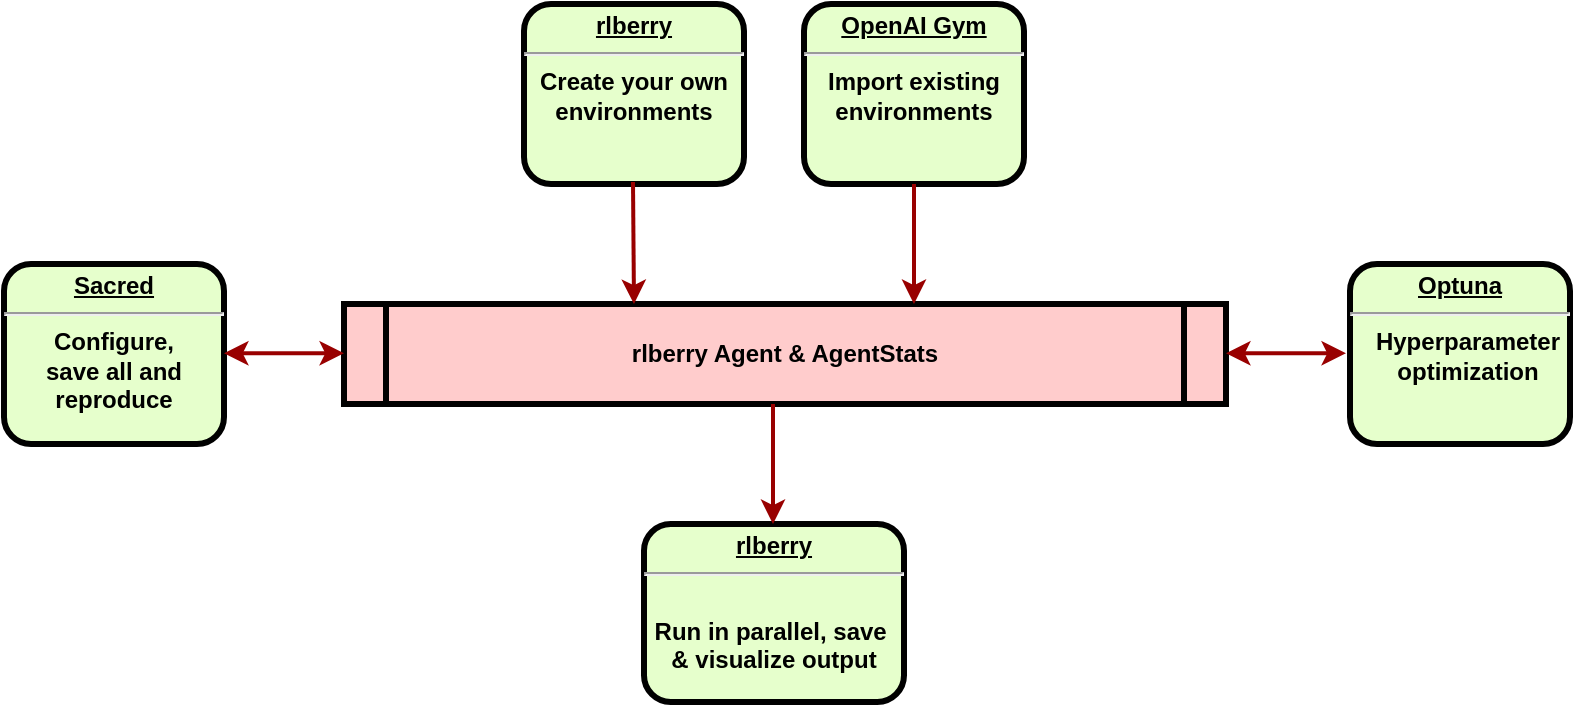 <mxfile version="13.10.4" type="device"><diagram id="0ceyn_Q_3rzeqRwF3gZ5" name="Page-1"><mxGraphModel dx="1613" dy="500" grid="1" gridSize="10" guides="1" tooltips="1" connect="1" arrows="1" fold="1" page="1" pageScale="1" pageWidth="827" pageHeight="1169" math="0" shadow="0"><root><mxCell id="0"/><mxCell id="1" parent="0"/><mxCell id="1hOyouwdj-9AVOeonx9q-1" value="&lt;p style=&quot;margin: 0px ; margin-top: 4px ; text-align: center ; text-decoration: underline&quot;&gt;&lt;strong&gt;rlberry&lt;br&gt;&lt;/strong&gt;&lt;/p&gt;&lt;hr&gt;&lt;div&gt;Create your own&lt;/div&gt;&lt;div&gt;environments&lt;br&gt;&lt;/div&gt;" style="verticalAlign=middle;align=center;overflow=fill;fontSize=12;fontFamily=Helvetica;html=1;rounded=1;fontStyle=1;strokeWidth=3;fillColor=#E6FFCC" parent="1" vertex="1"><mxGeometry x="250" y="241" width="110" height="90" as="geometry"/></mxCell><mxCell id="1hOyouwdj-9AVOeonx9q-2" value="rlberry Agent &amp; AgentStats" style="shape=process;whiteSpace=wrap;align=center;verticalAlign=middle;size=0.048;fontStyle=1;strokeWidth=3;fillColor=#FFCCCC" parent="1" vertex="1"><mxGeometry x="160" y="391" width="441" height="50" as="geometry"/></mxCell><mxCell id="1hOyouwdj-9AVOeonx9q-3" value="&lt;p style=&quot;margin: 0px ; margin-top: 4px ; text-align: center ; text-decoration: underline&quot;&gt;&lt;strong&gt;OpenAI Gym&lt;br&gt;&lt;/strong&gt;&lt;/p&gt;&lt;hr&gt;&lt;div&gt;Import existing&lt;/div&gt;&lt;div&gt;environments&lt;br&gt;&lt;/div&gt;" style="verticalAlign=middle;align=center;overflow=fill;fontSize=12;fontFamily=Helvetica;html=1;rounded=1;fontStyle=1;strokeWidth=3;fillColor=#E6FFCC" parent="1" vertex="1"><mxGeometry x="390" y="241" width="110" height="90" as="geometry"/></mxCell><mxCell id="1hOyouwdj-9AVOeonx9q-4" value="&lt;p style=&quot;margin: 0px ; margin-top: 4px ; text-align: center ; text-decoration: underline&quot;&gt;&lt;strong&gt;Optuna&lt;br&gt;&lt;/strong&gt;&lt;/p&gt;&lt;hr&gt;&lt;p style=&quot;margin: 0px ; margin-left: 8px&quot;&gt;Hyperparameter&lt;/p&gt;&lt;p style=&quot;margin: 0px ; margin-left: 8px&quot;&gt;optimization&lt;br&gt;&lt;/p&gt;&lt;p style=&quot;margin: 0px ; margin-left: 8px&quot;&gt;&lt;br&gt;&lt;/p&gt;" style="verticalAlign=middle;align=center;overflow=fill;fontSize=12;fontFamily=Helvetica;html=1;rounded=1;fontStyle=1;strokeWidth=3;fillColor=#E6FFCC" parent="1" vertex="1"><mxGeometry x="663" y="371" width="110" height="90" as="geometry"/></mxCell><mxCell id="1hOyouwdj-9AVOeonx9q-5" value="&lt;p style=&quot;margin: 0px ; margin-top: 4px ; text-align: center ; text-decoration: underline&quot;&gt;&lt;strong&gt;rlberry&lt;br&gt;&lt;/strong&gt;&lt;/p&gt;&lt;hr&gt;&lt;div&gt;&lt;br&gt;&lt;/div&gt;&lt;div&gt;Run in parallel, save&amp;nbsp;&lt;/div&gt;&lt;div&gt;&amp;amp; visualize output&lt;/div&gt;" style="verticalAlign=middle;align=center;overflow=fill;fontSize=12;fontFamily=Helvetica;html=1;rounded=1;fontStyle=1;strokeWidth=3;fillColor=#E6FFCC" parent="1" vertex="1"><mxGeometry x="310" y="501" width="130" height="89" as="geometry"/></mxCell><mxCell id="1hOyouwdj-9AVOeonx9q-6" value="&lt;p style=&quot;margin: 0px ; margin-top: 4px ; text-align: center ; text-decoration: underline&quot;&gt;&lt;strong&gt;Sacred&lt;br&gt;&lt;/strong&gt;&lt;/p&gt;&lt;hr&gt;&lt;div&gt;Configure,&lt;/div&gt;&lt;div&gt;save all and&lt;/div&gt;&lt;div&gt;reproduce&lt;br&gt;&lt;/div&gt;" style="verticalAlign=middle;align=center;overflow=fill;fontSize=12;fontFamily=Helvetica;html=1;rounded=1;fontStyle=1;strokeWidth=3;fillColor=#E6FFCC" parent="1" vertex="1"><mxGeometry x="-10.0" y="371" width="110" height="90" as="geometry"/></mxCell><mxCell id="1hOyouwdj-9AVOeonx9q-7" value="" style="edgeStyle=elbowEdgeStyle;elbow=horizontal;strokeColor=#990000;strokeWidth=2" parent="1" source="1hOyouwdj-9AVOeonx9q-3" target="1hOyouwdj-9AVOeonx9q-2" edge="1"><mxGeometry width="100" height="100" relative="1" as="geometry"><mxPoint x="350" y="370" as="sourcePoint"/><mxPoint x="450" y="270" as="targetPoint"/><Array as="points"><mxPoint x="460" y="320"/></Array></mxGeometry></mxCell><mxCell id="1hOyouwdj-9AVOeonx9q-8" value="" style="edgeStyle=elbowEdgeStyle;elbow=horizontal;strokeColor=#990000;strokeWidth=2" parent="1" edge="1"><mxGeometry width="100" height="100" relative="1" as="geometry"><mxPoint x="374.5" y="441" as="sourcePoint"/><mxPoint x="374.5" y="501" as="targetPoint"/><Array as="points"><mxPoint x="374.5" y="470"/><mxPoint x="404.5" y="470"/></Array></mxGeometry></mxCell><mxCell id="1hOyouwdj-9AVOeonx9q-9" value="" style="edgeStyle=elbowEdgeStyle;elbow=horizontal;strokeColor=#990000;strokeWidth=2;" parent="1" edge="1"><mxGeometry width="100" height="100" relative="1" as="geometry"><mxPoint x="304.5" y="330" as="sourcePoint"/><mxPoint x="305" y="391" as="targetPoint"/><Array as="points"/></mxGeometry></mxCell><mxCell id="1hOyouwdj-9AVOeonx9q-10" value="" style="endArrow=classic;startArrow=classic;html=1;strokeWidth=2;strokeColor=#990000;" parent="1" edge="1"><mxGeometry width="50" height="50" relative="1" as="geometry"><mxPoint x="601" y="415.66" as="sourcePoint"/><mxPoint x="661" y="415.66" as="targetPoint"/></mxGeometry></mxCell><mxCell id="1hOyouwdj-9AVOeonx9q-11" value="" style="endArrow=classic;startArrow=classic;html=1;strokeWidth=2;strokeColor=#990000;" parent="1" edge="1"><mxGeometry width="50" height="50" relative="1" as="geometry"><mxPoint x="100" y="415.66" as="sourcePoint"/><mxPoint x="160" y="415.66" as="targetPoint"/></mxGeometry></mxCell></root></mxGraphModel></diagram></mxfile>